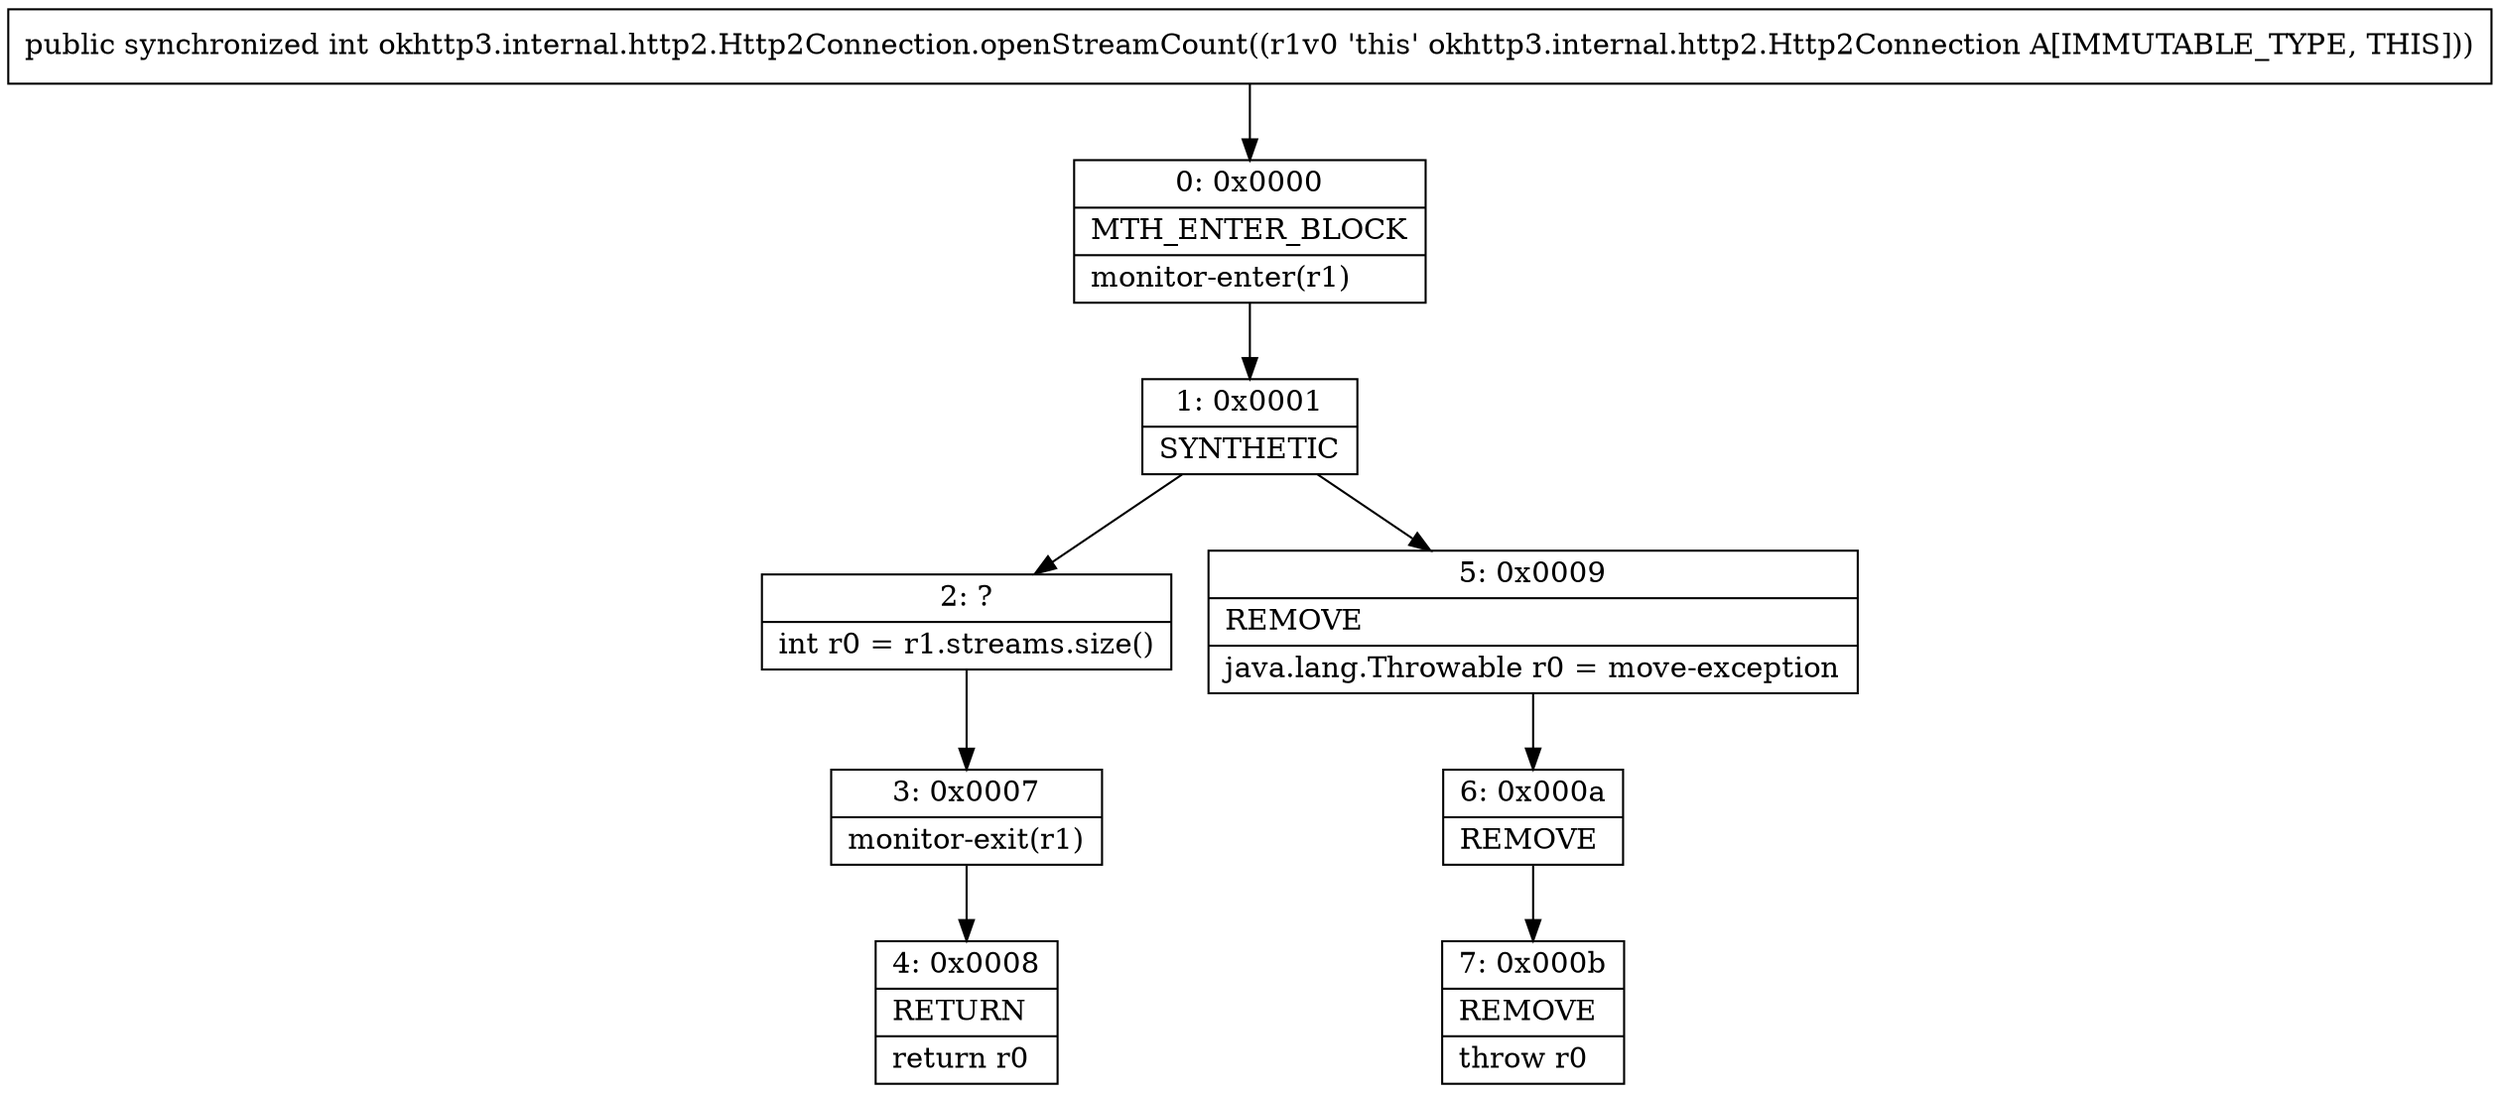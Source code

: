 digraph "CFG forokhttp3.internal.http2.Http2Connection.openStreamCount()I" {
Node_0 [shape=record,label="{0\:\ 0x0000|MTH_ENTER_BLOCK\l|monitor\-enter(r1)\l}"];
Node_1 [shape=record,label="{1\:\ 0x0001|SYNTHETIC\l}"];
Node_2 [shape=record,label="{2\:\ ?|int r0 = r1.streams.size()\l}"];
Node_3 [shape=record,label="{3\:\ 0x0007|monitor\-exit(r1)\l}"];
Node_4 [shape=record,label="{4\:\ 0x0008|RETURN\l|return r0\l}"];
Node_5 [shape=record,label="{5\:\ 0x0009|REMOVE\l|java.lang.Throwable r0 = move\-exception\l}"];
Node_6 [shape=record,label="{6\:\ 0x000a|REMOVE\l}"];
Node_7 [shape=record,label="{7\:\ 0x000b|REMOVE\l|throw r0\l}"];
MethodNode[shape=record,label="{public synchronized int okhttp3.internal.http2.Http2Connection.openStreamCount((r1v0 'this' okhttp3.internal.http2.Http2Connection A[IMMUTABLE_TYPE, THIS])) }"];
MethodNode -> Node_0;
Node_0 -> Node_1;
Node_1 -> Node_2;
Node_1 -> Node_5;
Node_2 -> Node_3;
Node_3 -> Node_4;
Node_5 -> Node_6;
Node_6 -> Node_7;
}

